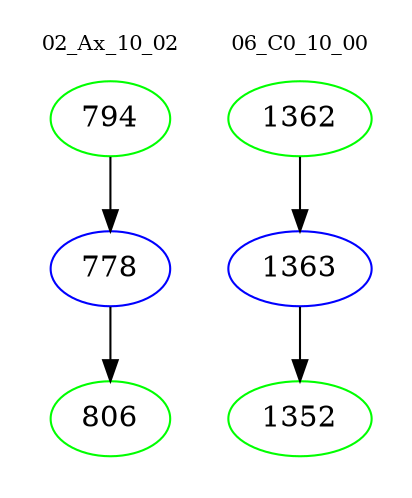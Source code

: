 digraph{
subgraph cluster_0 {
color = white
label = "02_Ax_10_02";
fontsize=10;
T0_794 [label="794", color="green"]
T0_794 -> T0_778 [color="black"]
T0_778 [label="778", color="blue"]
T0_778 -> T0_806 [color="black"]
T0_806 [label="806", color="green"]
}
subgraph cluster_1 {
color = white
label = "06_C0_10_00";
fontsize=10;
T1_1362 [label="1362", color="green"]
T1_1362 -> T1_1363 [color="black"]
T1_1363 [label="1363", color="blue"]
T1_1363 -> T1_1352 [color="black"]
T1_1352 [label="1352", color="green"]
}
}
